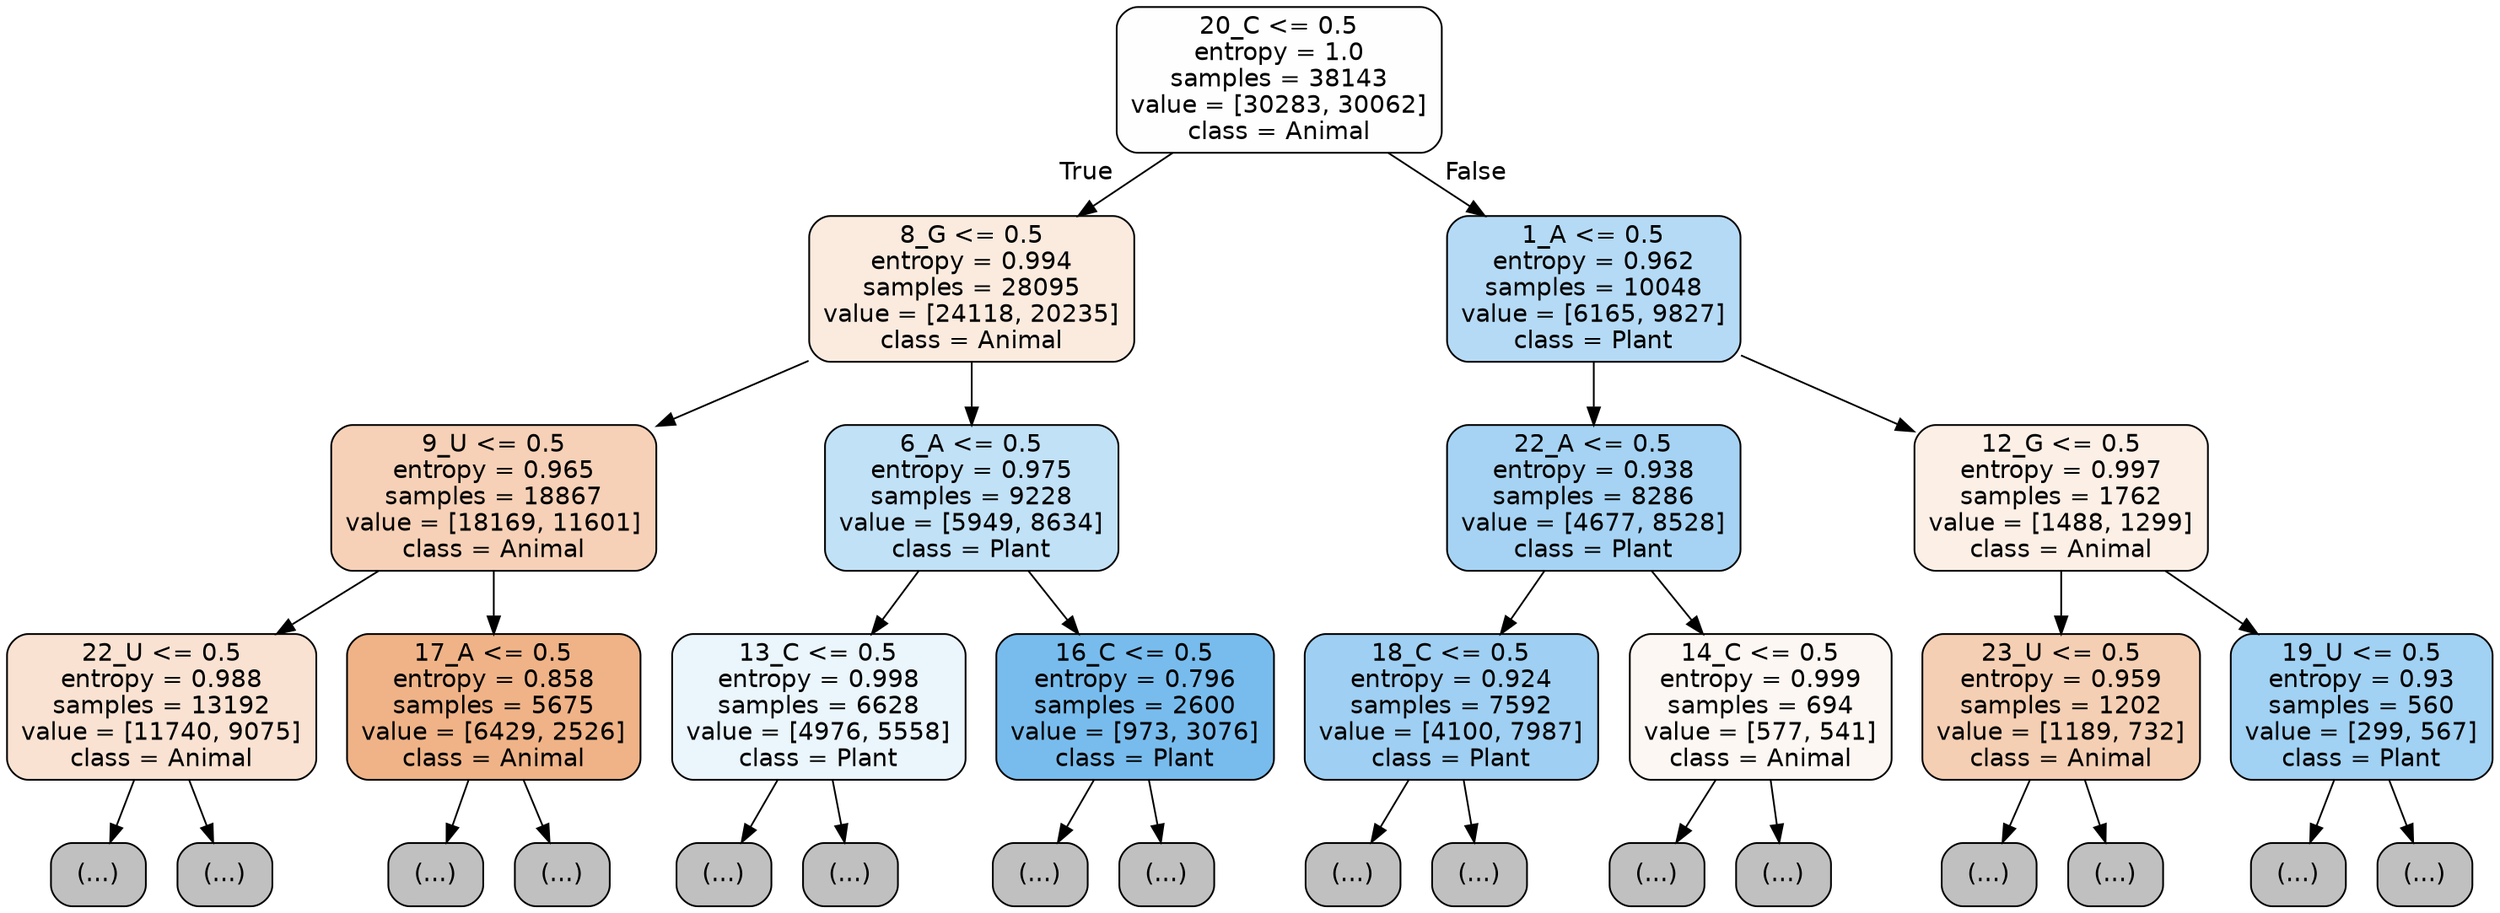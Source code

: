 digraph Tree {
node [shape=box, style="filled, rounded", color="black", fontname="helvetica"] ;
edge [fontname="helvetica"] ;
0 [label="20_C <= 0.5\nentropy = 1.0\nsamples = 38143\nvalue = [30283, 30062]\nclass = Animal", fillcolor="#fffefe"] ;
1 [label="8_G <= 0.5\nentropy = 0.994\nsamples = 28095\nvalue = [24118, 20235]\nclass = Animal", fillcolor="#fbebdf"] ;
0 -> 1 [labeldistance=2.5, labelangle=45, headlabel="True"] ;
2 [label="9_U <= 0.5\nentropy = 0.965\nsamples = 18867\nvalue = [18169, 11601]\nclass = Animal", fillcolor="#f6d1b7"] ;
1 -> 2 ;
3 [label="22_U <= 0.5\nentropy = 0.988\nsamples = 13192\nvalue = [11740, 9075]\nclass = Animal", fillcolor="#f9e2d2"] ;
2 -> 3 ;
4 [label="(...)", fillcolor="#C0C0C0"] ;
3 -> 4 ;
5769 [label="(...)", fillcolor="#C0C0C0"] ;
3 -> 5769 ;
6584 [label="17_A <= 0.5\nentropy = 0.858\nsamples = 5675\nvalue = [6429, 2526]\nclass = Animal", fillcolor="#efb387"] ;
2 -> 6584 ;
6585 [label="(...)", fillcolor="#C0C0C0"] ;
6584 -> 6585 ;
8758 [label="(...)", fillcolor="#C0C0C0"] ;
6584 -> 8758 ;
9399 [label="6_A <= 0.5\nentropy = 0.975\nsamples = 9228\nvalue = [5949, 8634]\nclass = Plant", fillcolor="#c1e1f7"] ;
1 -> 9399 ;
9400 [label="13_C <= 0.5\nentropy = 0.998\nsamples = 6628\nvalue = [4976, 5558]\nclass = Plant", fillcolor="#eaf5fc"] ;
9399 -> 9400 ;
9401 [label="(...)", fillcolor="#C0C0C0"] ;
9400 -> 9401 ;
11508 [label="(...)", fillcolor="#C0C0C0"] ;
9400 -> 11508 ;
12019 [label="16_C <= 0.5\nentropy = 0.796\nsamples = 2600\nvalue = [973, 3076]\nclass = Plant", fillcolor="#78bced"] ;
9399 -> 12019 ;
12020 [label="(...)", fillcolor="#C0C0C0"] ;
12019 -> 12020 ;
12727 [label="(...)", fillcolor="#C0C0C0"] ;
12019 -> 12727 ;
12894 [label="1_A <= 0.5\nentropy = 0.962\nsamples = 10048\nvalue = [6165, 9827]\nclass = Plant", fillcolor="#b5daf5"] ;
0 -> 12894 [labeldistance=2.5, labelangle=-45, headlabel="False"] ;
12895 [label="22_A <= 0.5\nentropy = 0.938\nsamples = 8286\nvalue = [4677, 8528]\nclass = Plant", fillcolor="#a6d3f3"] ;
12894 -> 12895 ;
12896 [label="18_C <= 0.5\nentropy = 0.924\nsamples = 7592\nvalue = [4100, 7987]\nclass = Plant", fillcolor="#9fcff2"] ;
12895 -> 12896 ;
12897 [label="(...)", fillcolor="#C0C0C0"] ;
12896 -> 12897 ;
15054 [label="(...)", fillcolor="#C0C0C0"] ;
12896 -> 15054 ;
15627 [label="14_C <= 0.5\nentropy = 0.999\nsamples = 694\nvalue = [577, 541]\nclass = Animal", fillcolor="#fdf7f3"] ;
12895 -> 15627 ;
15628 [label="(...)", fillcolor="#C0C0C0"] ;
15627 -> 15628 ;
15947 [label="(...)", fillcolor="#C0C0C0"] ;
15627 -> 15947 ;
16026 [label="12_G <= 0.5\nentropy = 0.997\nsamples = 1762\nvalue = [1488, 1299]\nclass = Animal", fillcolor="#fcefe6"] ;
12894 -> 16026 ;
16027 [label="23_U <= 0.5\nentropy = 0.959\nsamples = 1202\nvalue = [1189, 732]\nclass = Animal", fillcolor="#f5cfb3"] ;
16026 -> 16027 ;
16028 [label="(...)", fillcolor="#C0C0C0"] ;
16027 -> 16028 ;
16687 [label="(...)", fillcolor="#C0C0C0"] ;
16027 -> 16687 ;
16714 [label="19_U <= 0.5\nentropy = 0.93\nsamples = 560\nvalue = [299, 567]\nclass = Plant", fillcolor="#a1d1f3"] ;
16026 -> 16714 ;
16715 [label="(...)", fillcolor="#C0C0C0"] ;
16714 -> 16715 ;
16864 [label="(...)", fillcolor="#C0C0C0"] ;
16714 -> 16864 ;
}